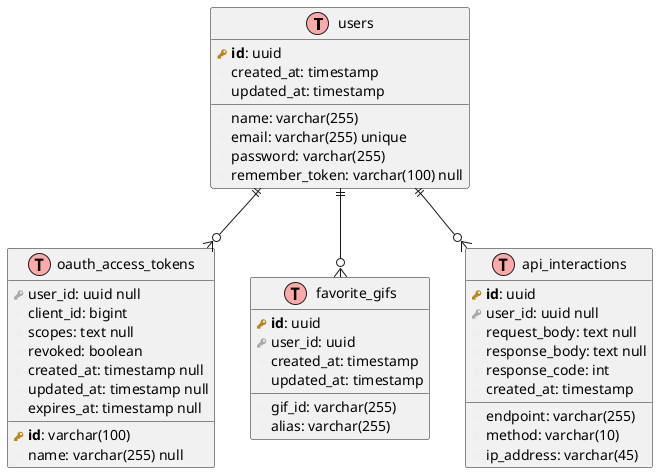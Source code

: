@startuml
' Estilo del diagrama
!define table(name) class name << (T,#FFAAAA) >>
!define primary_key(x) <b><color:#b8861b><&key></color> x</b>
!define foreign_key(x) <color:#aaaaaa><&key></color> x
!define column(x) <color:#efefef><&media-record></color> x

' Definición de tablas
table(users) {
  primary_key(id): uuid
  column(name): varchar(255)
  column(email): varchar(255) unique
  column(password): varchar(255)
  column(remember_token): varchar(100) null
  column(created_at): timestamp
  column(updated_at): timestamp
}

table(oauth_access_tokens) {
  primary_key(id): varchar(100)
  foreign_key(user_id): uuid null
  column(client_id): bigint
  column(name): varchar(255) null
  column(scopes): text null
  column(revoked): boolean
  column(created_at): timestamp null
  column(updated_at): timestamp null
  column(expires_at): timestamp null
}

table(favorite_gifs) {
  primary_key(id): uuid
  foreign_key(user_id): uuid
  column(gif_id): varchar(255)
  column(alias): varchar(255)
  column(created_at): timestamp
  column(updated_at): timestamp
}

table(api_interactions) {
  primary_key(id): uuid
  foreign_key(user_id): uuid null
  column(endpoint): varchar(255)
  column(method): varchar(10)
  column(request_body): text null
  column(response_body): text null
  column(response_code): int
  column(ip_address): varchar(45)
  column(created_at): timestamp
}

' Relaciones
users ||--o{ oauth_access_tokens
users ||--o{ favorite_gifs
users ||--o{ api_interactions

@enduml 